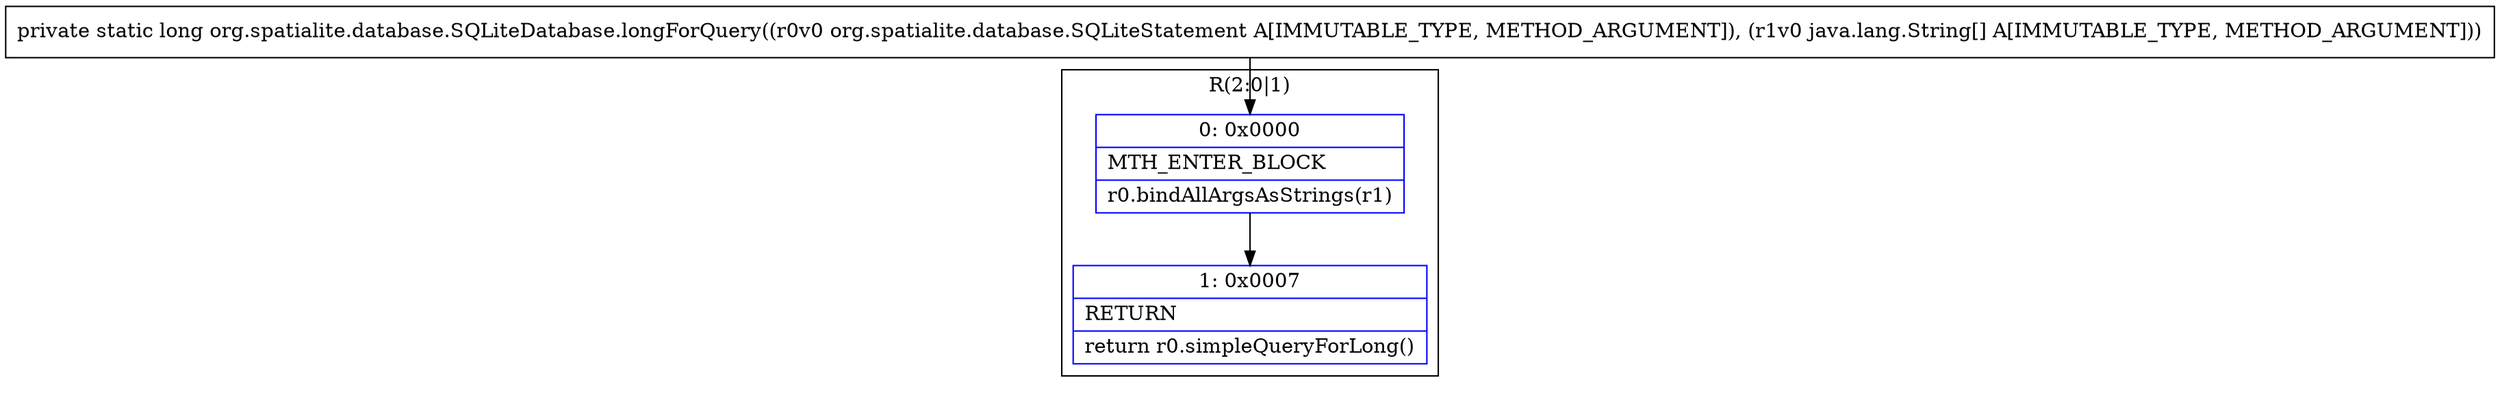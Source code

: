 digraph "CFG fororg.spatialite.database.SQLiteDatabase.longForQuery(Lorg\/spatialite\/database\/SQLiteStatement;[Ljava\/lang\/String;)J" {
subgraph cluster_Region_596249138 {
label = "R(2:0|1)";
node [shape=record,color=blue];
Node_0 [shape=record,label="{0\:\ 0x0000|MTH_ENTER_BLOCK\l|r0.bindAllArgsAsStrings(r1)\l}"];
Node_1 [shape=record,label="{1\:\ 0x0007|RETURN\l|return r0.simpleQueryForLong()\l}"];
}
MethodNode[shape=record,label="{private static long org.spatialite.database.SQLiteDatabase.longForQuery((r0v0 org.spatialite.database.SQLiteStatement A[IMMUTABLE_TYPE, METHOD_ARGUMENT]), (r1v0 java.lang.String[] A[IMMUTABLE_TYPE, METHOD_ARGUMENT])) }"];
MethodNode -> Node_0;
Node_0 -> Node_1;
}

